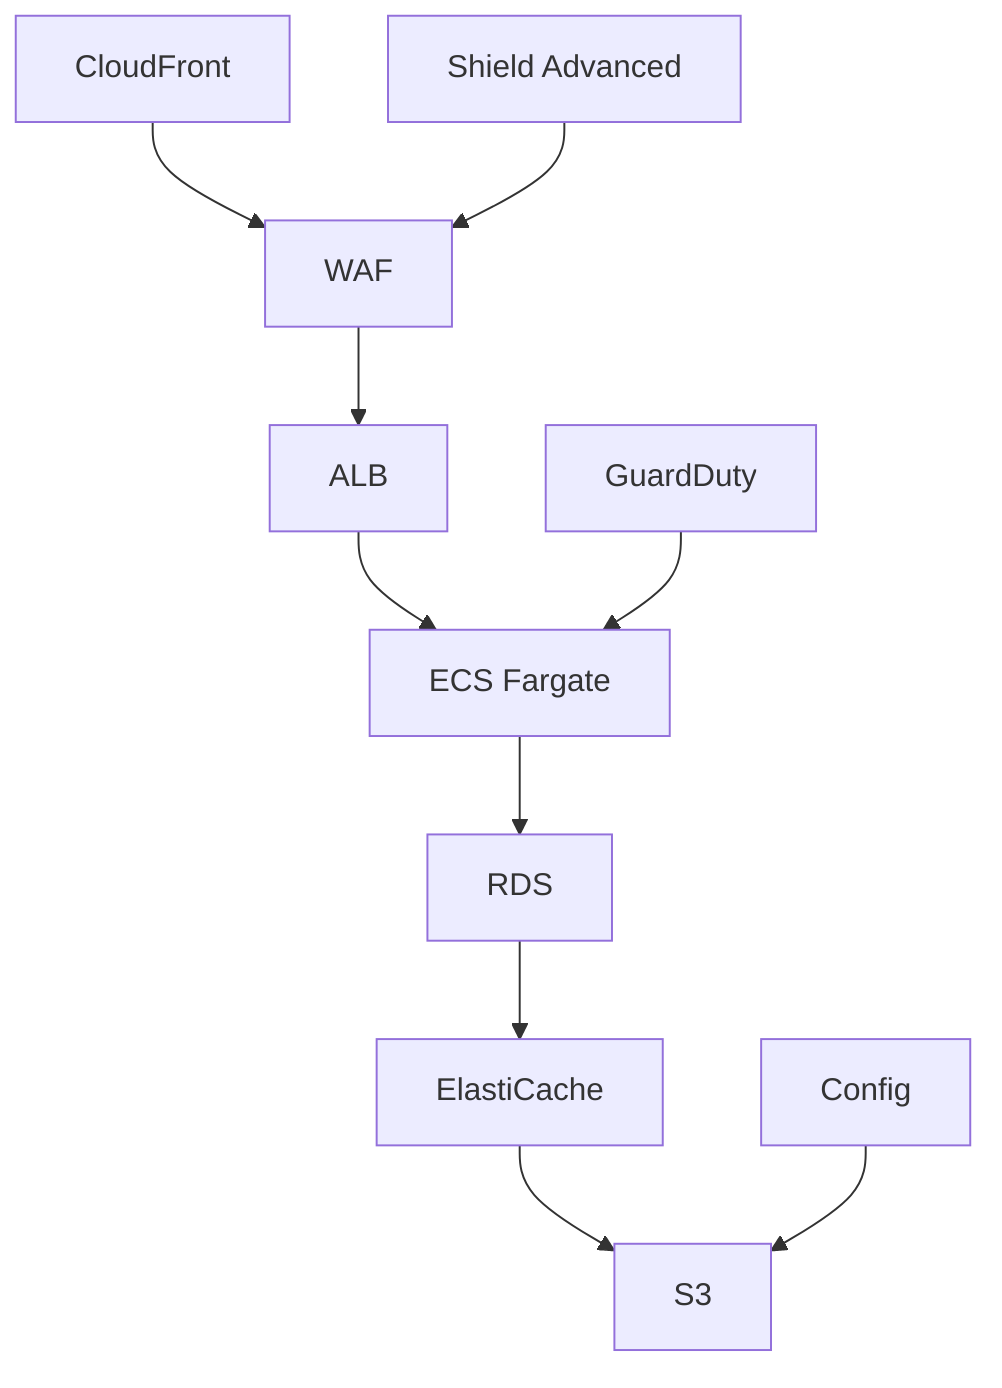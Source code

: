 graph TD
    A[CloudFront] --> B[WAF]
    B --> C[ALB]
    C --> D[ECS Fargate]
    D --> E[RDS]
    E --> F[ElastiCache]
    F --> G[S3]
    H[Shield Advanced] --> B
    I[GuardDuty] --> D
    J[Config] --> G